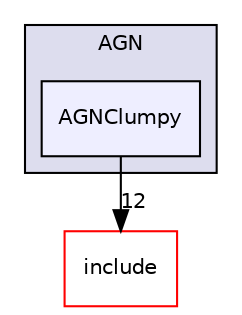 digraph "src/examples/AGN/AGNClumpy" {
  compound=true
  node [ fontsize="10", fontname="Helvetica"];
  edge [ labelfontsize="10", labelfontname="Helvetica"];
  subgraph clusterdir_1166f2c9a8a331f7ebb2ca2ddcac3ecf {
    graph [ bgcolor="#ddddee", pencolor="black", label="AGN" fontname="Helvetica", fontsize="10", URL="dir_1166f2c9a8a331f7ebb2ca2ddcac3ecf.html"]
  dir_509019c50060448dd5bd8a365ed0af82 [shape=box, label="AGNClumpy", style="filled", fillcolor="#eeeeff", pencolor="black", URL="dir_509019c50060448dd5bd8a365ed0af82.html"];
  }
  dir_d44c64559bbebec7f509842c48db8b23 [shape=box label="include" fillcolor="white" style="filled" color="red" URL="dir_d44c64559bbebec7f509842c48db8b23.html"];
  dir_509019c50060448dd5bd8a365ed0af82->dir_d44c64559bbebec7f509842c48db8b23 [headlabel="12", labeldistance=1.5 headhref="dir_000021_000000.html"];
}
